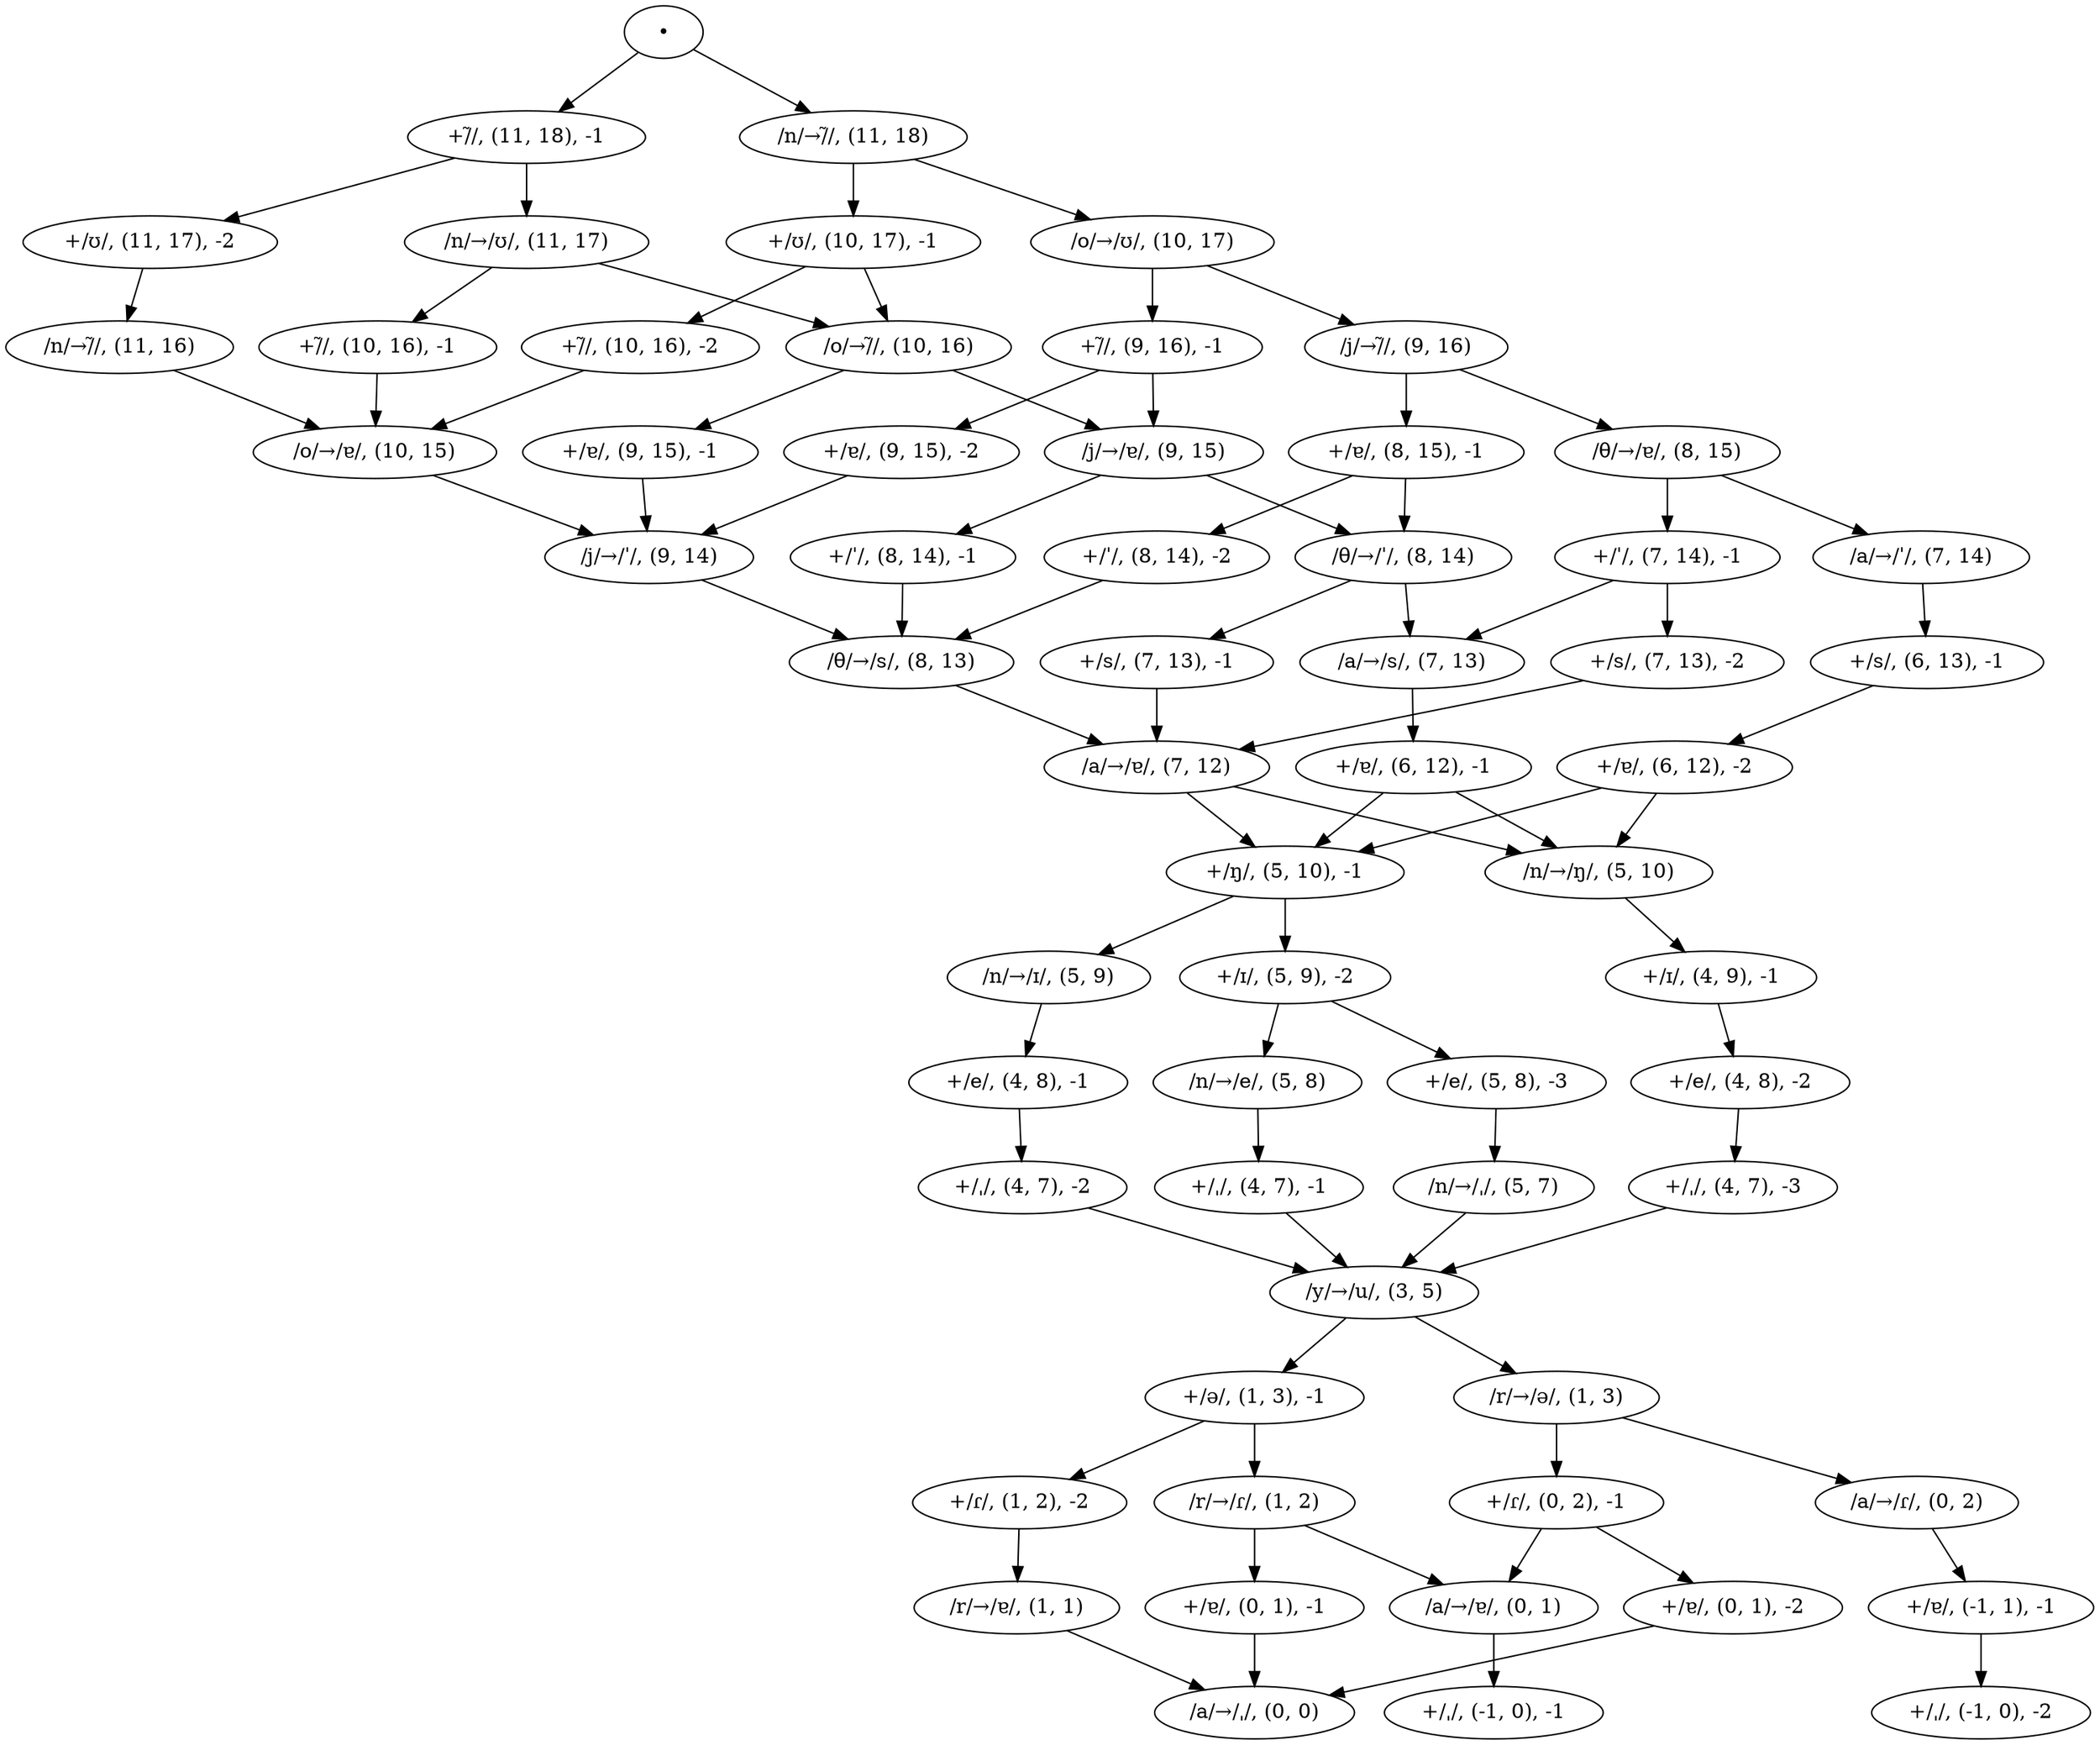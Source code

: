 // /arɡymntaθjon/ to /ˌɐɾəɡumˌeɪŋtɐsˈɐ̃ʊ̃/
digraph {
	0 [label="∙"]
	1 [label="+/̃/, (11, 18), -1"]
	2 [label="+/ʊ/, (11, 17), -2"]
	3 [label="/n/→/̃/, (11, 16)"]
	4 [label="/o/→/ɐ/, (10, 15)"]
	5 [label="/j/→/ˈ/, (9, 14)"]
	6 [label="/θ/→/s/, (8, 13)"]
	7 [label="/a/→/ɐ/, (7, 12)"]
	8 [label="+/ŋ/, (5, 10), -1"]
	9 [label="+/ɪ/, (5, 9), -2"]
	10 [label="+/e/, (5, 8), -3"]
	11 [label="/n/→/ˌ/, (5, 7)"]
	12 [label="/y/→/u/, (3, 5)"]
	13 [label="+/ə/, (1, 3), -1"]
	14 [label="+/ɾ/, (1, 2), -2"]
	15 [label="/r/→/ɐ/, (1, 1)"]
	16 [label="/a/→/ˌ/, (0, 0)"]
	17 [label="/r/→/ɾ/, (1, 2)"]
	18 [label="+/ɐ/, (0, 1), -1"]
	19 [label="/a/→/ɐ/, (0, 1)"]
	20 [label="+/ˌ/, (-1, 0), -1"]
	21 [label="/r/→/ə/, (1, 3)"]
	22 [label="+/ɾ/, (0, 2), -1"]
	23 [label="+/ɐ/, (0, 1), -2"]
	24 [label="/a/→/ɾ/, (0, 2)"]
	25 [label="+/ɐ/, (-1, 1), -1"]
	26 [label="+/ˌ/, (-1, 0), -2"]
	27 [label="/n/→/e/, (5, 8)"]
	28 [label="+/ˌ/, (4, 7), -1"]
	29 [label="/n/→/ɪ/, (5, 9)"]
	30 [label="+/e/, (4, 8), -1"]
	31 [label="+/ˌ/, (4, 7), -2"]
	32 [label="/n/→/ŋ/, (5, 10)"]
	33 [label="+/ɪ/, (4, 9), -1"]
	34 [label="+/e/, (4, 8), -2"]
	35 [label="+/ˌ/, (4, 7), -3"]
	36 [label="/n/→/ʊ/, (11, 17)"]
	37 [label="+/̃/, (10, 16), -1"]
	38 [label="/o/→/̃/, (10, 16)"]
	39 [label="+/ɐ/, (9, 15), -1"]
	40 [label="/j/→/ɐ/, (9, 15)"]
	41 [label="+/ˈ/, (8, 14), -1"]
	42 [label="/θ/→/ˈ/, (8, 14)"]
	43 [label="+/s/, (7, 13), -1"]
	44 [label="/a/→/s/, (7, 13)"]
	45 [label="+/ɐ/, (6, 12), -1"]
	46 [label="/n/→/̃/, (11, 18)"]
	47 [label="+/ʊ/, (10, 17), -1"]
	48 [label="+/̃/, (10, 16), -2"]
	49 [label="/o/→/ʊ/, (10, 17)"]
	50 [label="+/̃/, (9, 16), -1"]
	51 [label="+/ɐ/, (9, 15), -2"]
	52 [label="/j/→/̃/, (9, 16)"]
	53 [label="+/ɐ/, (8, 15), -1"]
	54 [label="+/ˈ/, (8, 14), -2"]
	55 [label="/θ/→/ɐ/, (8, 15)"]
	56 [label="+/ˈ/, (7, 14), -1"]
	57 [label="+/s/, (7, 13), -2"]
	58 [label="/a/→/ˈ/, (7, 14)"]
	59 [label="+/s/, (6, 13), -1"]
	60 [label="+/ɐ/, (6, 12), -2"]
	0 -> 1
	0 -> 46
	1 -> 2
	1 -> 36
	2 -> 3
	3 -> 4
	4 -> 5
	5 -> 6
	6 -> 7
	7 -> 8
	7 -> 32
	8 -> 9
	8 -> 29
	9 -> 10
	9 -> 27
	10 -> 11
	11 -> 12
	12 -> 21
	12 -> 13
	13 -> 17
	13 -> 14
	14 -> 15
	15 -> 16
	17 -> 18
	17 -> 19
	18 -> 16
	19 -> 20
	21 -> 24
	21 -> 22
	22 -> 19
	22 -> 23
	23 -> 16
	24 -> 25
	25 -> 26
	27 -> 28
	28 -> 12
	29 -> 30
	30 -> 31
	31 -> 12
	32 -> 33
	33 -> 34
	34 -> 35
	35 -> 12
	36 -> 37
	36 -> 38
	37 -> 4
	38 -> 40
	38 -> 39
	39 -> 5
	40 -> 41
	40 -> 42
	41 -> 6
	42 -> 43
	42 -> 44
	43 -> 7
	44 -> 45
	45 -> 8
	45 -> 32
	46 -> 49
	46 -> 47
	47 -> 48
	47 -> 38
	48 -> 4
	49 -> 50
	49 -> 52
	50 -> 40
	50 -> 51
	51 -> 5
	52 -> 53
	52 -> 55
	53 -> 42
	53 -> 54
	54 -> 6
	55 -> 56
	55 -> 58
	56 -> 57
	56 -> 44
	57 -> 7
	58 -> 59
	59 -> 60
	60 -> 8
	60 -> 32
}

